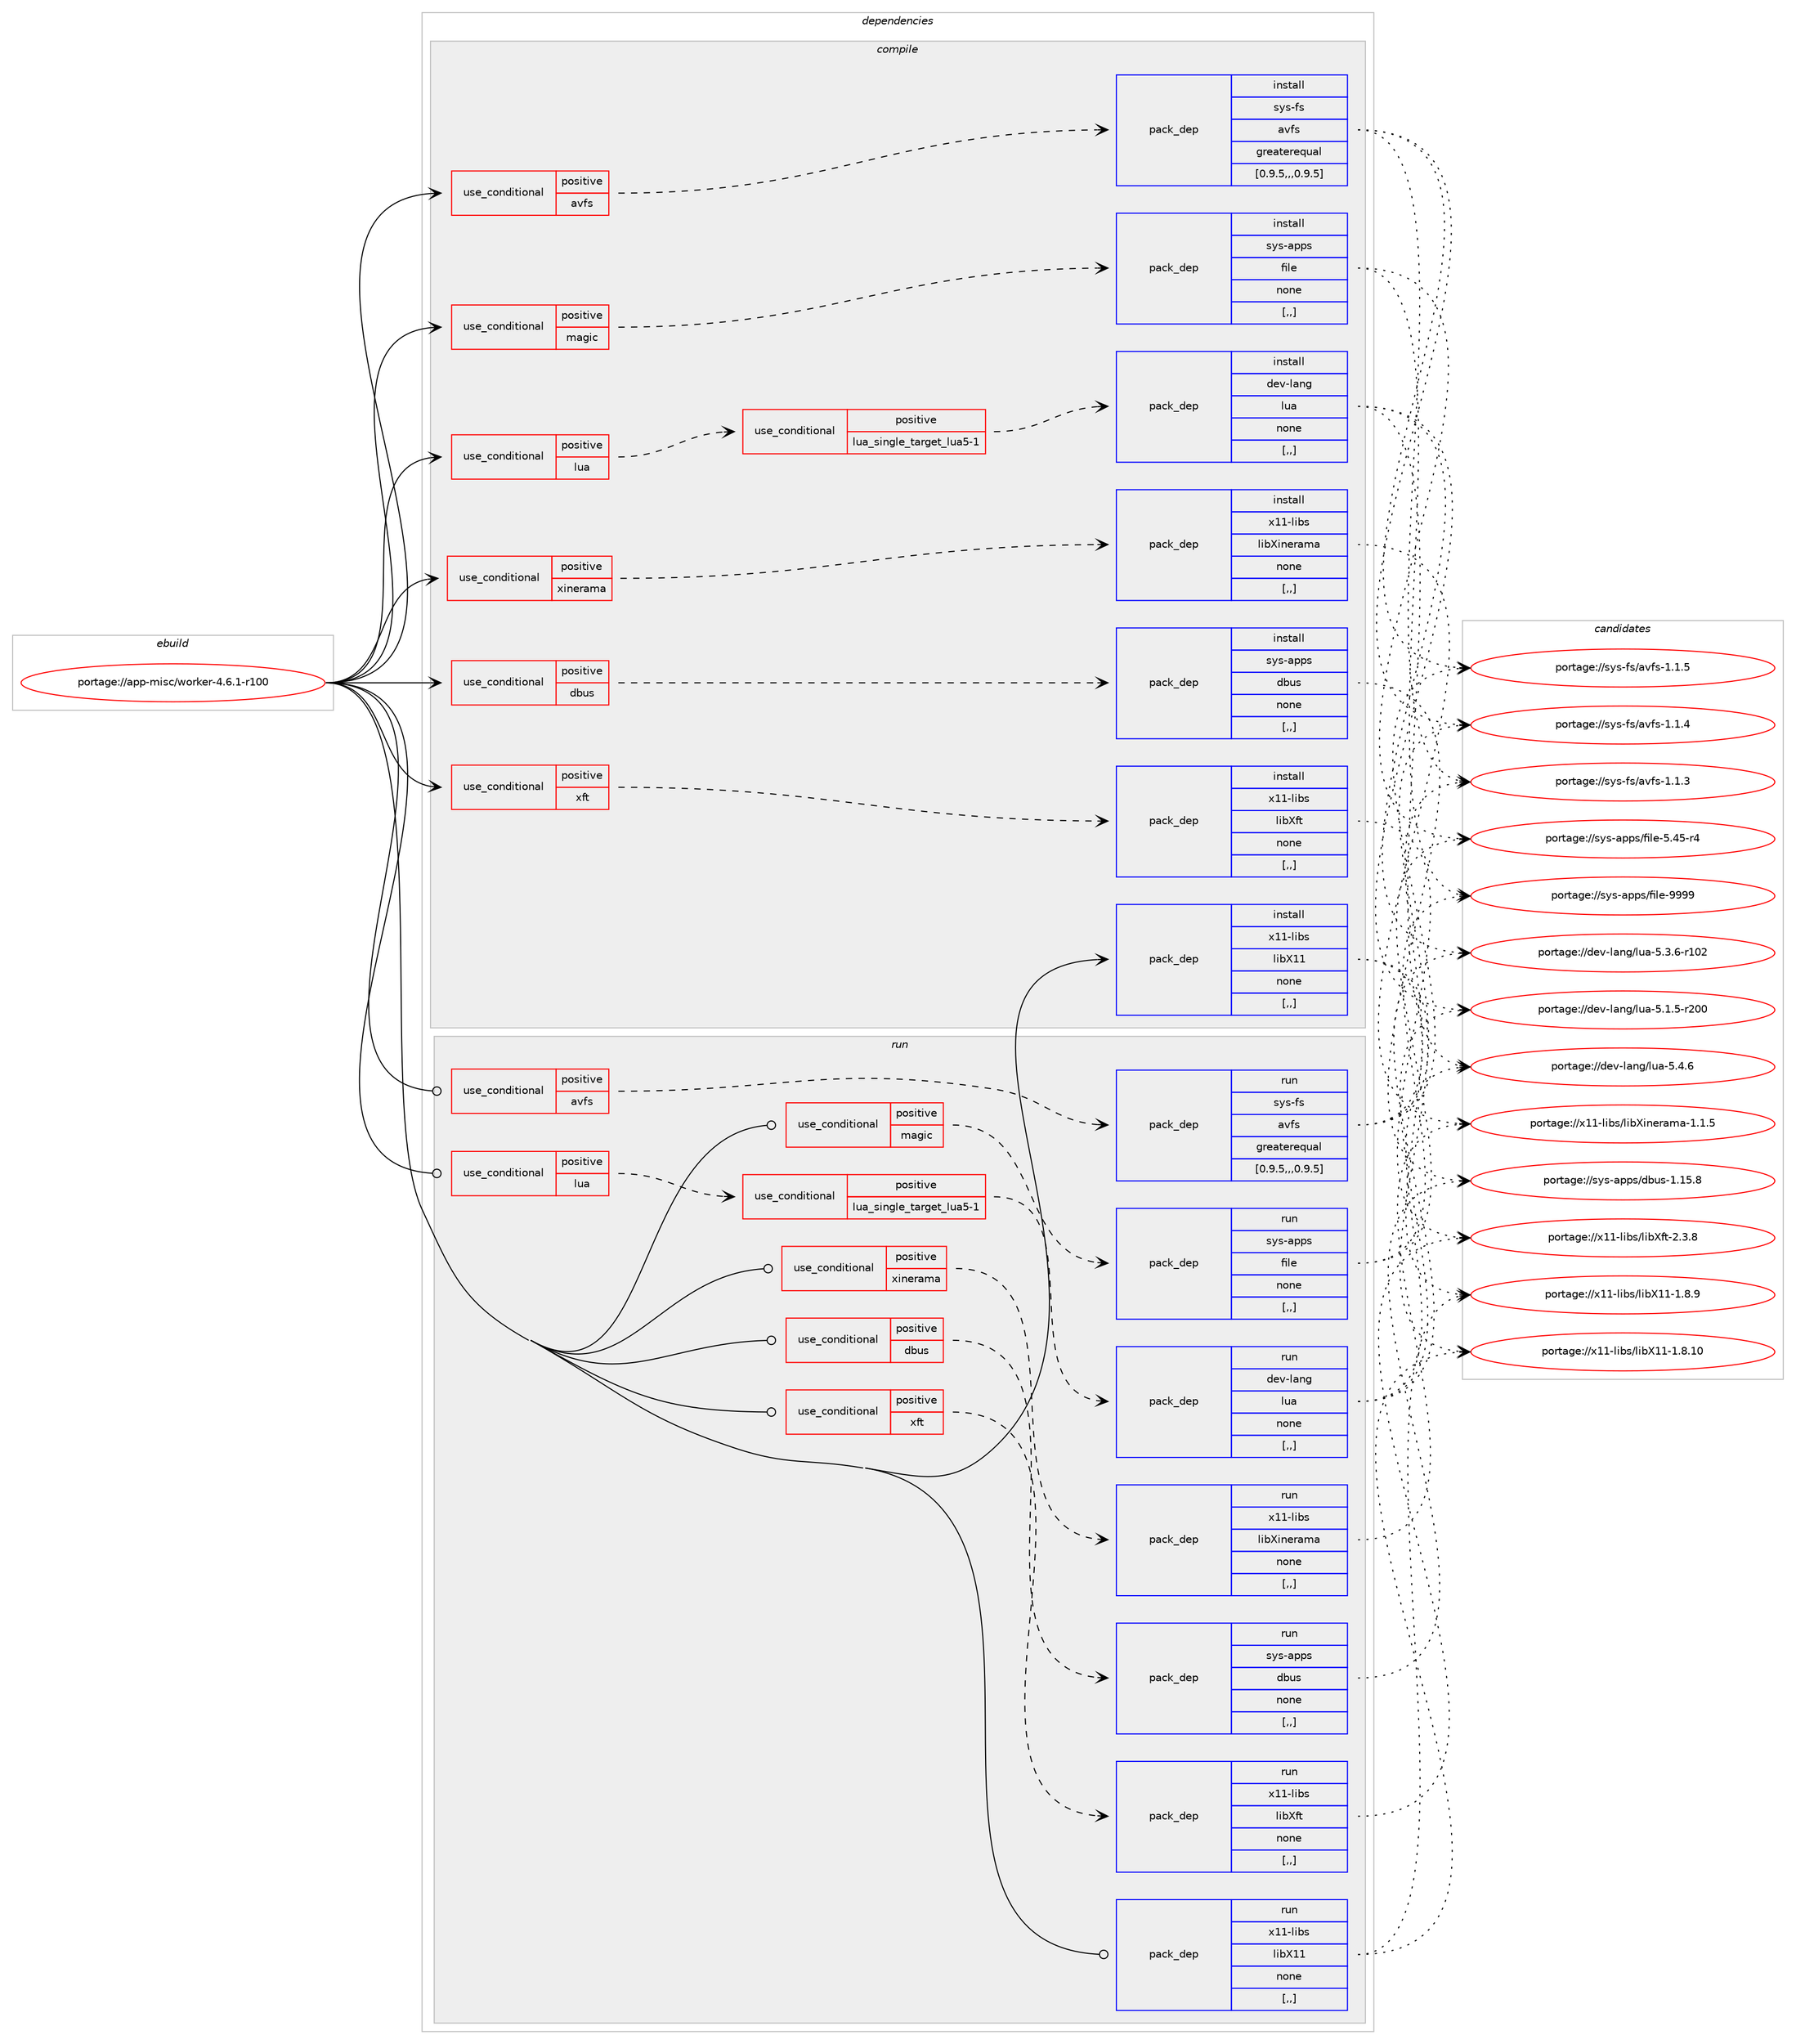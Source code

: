 digraph prolog {

# *************
# Graph options
# *************

newrank=true;
concentrate=true;
compound=true;
graph [rankdir=LR,fontname=Helvetica,fontsize=10,ranksep=1.5];#, ranksep=2.5, nodesep=0.2];
edge  [arrowhead=vee];
node  [fontname=Helvetica,fontsize=10];

# **********
# The ebuild
# **********

subgraph cluster_leftcol {
color=gray;
label=<<i>ebuild</i>>;
id [label="portage://app-misc/worker-4.6.1-r100", color=red, width=4, href="../app-misc/worker-4.6.1-r100.svg"];
}

# ****************
# The dependencies
# ****************

subgraph cluster_midcol {
color=gray;
label=<<i>dependencies</i>>;
subgraph cluster_compile {
fillcolor="#eeeeee";
style=filled;
label=<<i>compile</i>>;
subgraph cond142743 {
dependency538326 [label=<<TABLE BORDER="0" CELLBORDER="1" CELLSPACING="0" CELLPADDING="4"><TR><TD ROWSPAN="3" CELLPADDING="10">use_conditional</TD></TR><TR><TD>positive</TD></TR><TR><TD>avfs</TD></TR></TABLE>>, shape=none, color=red];
subgraph pack391574 {
dependency538327 [label=<<TABLE BORDER="0" CELLBORDER="1" CELLSPACING="0" CELLPADDING="4" WIDTH="220"><TR><TD ROWSPAN="6" CELLPADDING="30">pack_dep</TD></TR><TR><TD WIDTH="110">install</TD></TR><TR><TD>sys-fs</TD></TR><TR><TD>avfs</TD></TR><TR><TD>greaterequal</TD></TR><TR><TD>[0.9.5,,,0.9.5]</TD></TR></TABLE>>, shape=none, color=blue];
}
dependency538326:e -> dependency538327:w [weight=20,style="dashed",arrowhead="vee"];
}
id:e -> dependency538326:w [weight=20,style="solid",arrowhead="vee"];
subgraph cond142744 {
dependency538328 [label=<<TABLE BORDER="0" CELLBORDER="1" CELLSPACING="0" CELLPADDING="4"><TR><TD ROWSPAN="3" CELLPADDING="10">use_conditional</TD></TR><TR><TD>positive</TD></TR><TR><TD>dbus</TD></TR></TABLE>>, shape=none, color=red];
subgraph pack391575 {
dependency538329 [label=<<TABLE BORDER="0" CELLBORDER="1" CELLSPACING="0" CELLPADDING="4" WIDTH="220"><TR><TD ROWSPAN="6" CELLPADDING="30">pack_dep</TD></TR><TR><TD WIDTH="110">install</TD></TR><TR><TD>sys-apps</TD></TR><TR><TD>dbus</TD></TR><TR><TD>none</TD></TR><TR><TD>[,,]</TD></TR></TABLE>>, shape=none, color=blue];
}
dependency538328:e -> dependency538329:w [weight=20,style="dashed",arrowhead="vee"];
}
id:e -> dependency538328:w [weight=20,style="solid",arrowhead="vee"];
subgraph cond142745 {
dependency538330 [label=<<TABLE BORDER="0" CELLBORDER="1" CELLSPACING="0" CELLPADDING="4"><TR><TD ROWSPAN="3" CELLPADDING="10">use_conditional</TD></TR><TR><TD>positive</TD></TR><TR><TD>lua</TD></TR></TABLE>>, shape=none, color=red];
subgraph cond142746 {
dependency538331 [label=<<TABLE BORDER="0" CELLBORDER="1" CELLSPACING="0" CELLPADDING="4"><TR><TD ROWSPAN="3" CELLPADDING="10">use_conditional</TD></TR><TR><TD>positive</TD></TR><TR><TD>lua_single_target_lua5-1</TD></TR></TABLE>>, shape=none, color=red];
subgraph pack391576 {
dependency538332 [label=<<TABLE BORDER="0" CELLBORDER="1" CELLSPACING="0" CELLPADDING="4" WIDTH="220"><TR><TD ROWSPAN="6" CELLPADDING="30">pack_dep</TD></TR><TR><TD WIDTH="110">install</TD></TR><TR><TD>dev-lang</TD></TR><TR><TD>lua</TD></TR><TR><TD>none</TD></TR><TR><TD>[,,]</TD></TR></TABLE>>, shape=none, color=blue];
}
dependency538331:e -> dependency538332:w [weight=20,style="dashed",arrowhead="vee"];
}
dependency538330:e -> dependency538331:w [weight=20,style="dashed",arrowhead="vee"];
}
id:e -> dependency538330:w [weight=20,style="solid",arrowhead="vee"];
subgraph cond142747 {
dependency538333 [label=<<TABLE BORDER="0" CELLBORDER="1" CELLSPACING="0" CELLPADDING="4"><TR><TD ROWSPAN="3" CELLPADDING="10">use_conditional</TD></TR><TR><TD>positive</TD></TR><TR><TD>magic</TD></TR></TABLE>>, shape=none, color=red];
subgraph pack391577 {
dependency538334 [label=<<TABLE BORDER="0" CELLBORDER="1" CELLSPACING="0" CELLPADDING="4" WIDTH="220"><TR><TD ROWSPAN="6" CELLPADDING="30">pack_dep</TD></TR><TR><TD WIDTH="110">install</TD></TR><TR><TD>sys-apps</TD></TR><TR><TD>file</TD></TR><TR><TD>none</TD></TR><TR><TD>[,,]</TD></TR></TABLE>>, shape=none, color=blue];
}
dependency538333:e -> dependency538334:w [weight=20,style="dashed",arrowhead="vee"];
}
id:e -> dependency538333:w [weight=20,style="solid",arrowhead="vee"];
subgraph cond142748 {
dependency538335 [label=<<TABLE BORDER="0" CELLBORDER="1" CELLSPACING="0" CELLPADDING="4"><TR><TD ROWSPAN="3" CELLPADDING="10">use_conditional</TD></TR><TR><TD>positive</TD></TR><TR><TD>xft</TD></TR></TABLE>>, shape=none, color=red];
subgraph pack391578 {
dependency538336 [label=<<TABLE BORDER="0" CELLBORDER="1" CELLSPACING="0" CELLPADDING="4" WIDTH="220"><TR><TD ROWSPAN="6" CELLPADDING="30">pack_dep</TD></TR><TR><TD WIDTH="110">install</TD></TR><TR><TD>x11-libs</TD></TR><TR><TD>libXft</TD></TR><TR><TD>none</TD></TR><TR><TD>[,,]</TD></TR></TABLE>>, shape=none, color=blue];
}
dependency538335:e -> dependency538336:w [weight=20,style="dashed",arrowhead="vee"];
}
id:e -> dependency538335:w [weight=20,style="solid",arrowhead="vee"];
subgraph cond142749 {
dependency538337 [label=<<TABLE BORDER="0" CELLBORDER="1" CELLSPACING="0" CELLPADDING="4"><TR><TD ROWSPAN="3" CELLPADDING="10">use_conditional</TD></TR><TR><TD>positive</TD></TR><TR><TD>xinerama</TD></TR></TABLE>>, shape=none, color=red];
subgraph pack391579 {
dependency538338 [label=<<TABLE BORDER="0" CELLBORDER="1" CELLSPACING="0" CELLPADDING="4" WIDTH="220"><TR><TD ROWSPAN="6" CELLPADDING="30">pack_dep</TD></TR><TR><TD WIDTH="110">install</TD></TR><TR><TD>x11-libs</TD></TR><TR><TD>libXinerama</TD></TR><TR><TD>none</TD></TR><TR><TD>[,,]</TD></TR></TABLE>>, shape=none, color=blue];
}
dependency538337:e -> dependency538338:w [weight=20,style="dashed",arrowhead="vee"];
}
id:e -> dependency538337:w [weight=20,style="solid",arrowhead="vee"];
subgraph pack391580 {
dependency538339 [label=<<TABLE BORDER="0" CELLBORDER="1" CELLSPACING="0" CELLPADDING="4" WIDTH="220"><TR><TD ROWSPAN="6" CELLPADDING="30">pack_dep</TD></TR><TR><TD WIDTH="110">install</TD></TR><TR><TD>x11-libs</TD></TR><TR><TD>libX11</TD></TR><TR><TD>none</TD></TR><TR><TD>[,,]</TD></TR></TABLE>>, shape=none, color=blue];
}
id:e -> dependency538339:w [weight=20,style="solid",arrowhead="vee"];
}
subgraph cluster_compileandrun {
fillcolor="#eeeeee";
style=filled;
label=<<i>compile and run</i>>;
}
subgraph cluster_run {
fillcolor="#eeeeee";
style=filled;
label=<<i>run</i>>;
subgraph cond142750 {
dependency538340 [label=<<TABLE BORDER="0" CELLBORDER="1" CELLSPACING="0" CELLPADDING="4"><TR><TD ROWSPAN="3" CELLPADDING="10">use_conditional</TD></TR><TR><TD>positive</TD></TR><TR><TD>avfs</TD></TR></TABLE>>, shape=none, color=red];
subgraph pack391581 {
dependency538341 [label=<<TABLE BORDER="0" CELLBORDER="1" CELLSPACING="0" CELLPADDING="4" WIDTH="220"><TR><TD ROWSPAN="6" CELLPADDING="30">pack_dep</TD></TR><TR><TD WIDTH="110">run</TD></TR><TR><TD>sys-fs</TD></TR><TR><TD>avfs</TD></TR><TR><TD>greaterequal</TD></TR><TR><TD>[0.9.5,,,0.9.5]</TD></TR></TABLE>>, shape=none, color=blue];
}
dependency538340:e -> dependency538341:w [weight=20,style="dashed",arrowhead="vee"];
}
id:e -> dependency538340:w [weight=20,style="solid",arrowhead="odot"];
subgraph cond142751 {
dependency538342 [label=<<TABLE BORDER="0" CELLBORDER="1" CELLSPACING="0" CELLPADDING="4"><TR><TD ROWSPAN="3" CELLPADDING="10">use_conditional</TD></TR><TR><TD>positive</TD></TR><TR><TD>dbus</TD></TR></TABLE>>, shape=none, color=red];
subgraph pack391582 {
dependency538343 [label=<<TABLE BORDER="0" CELLBORDER="1" CELLSPACING="0" CELLPADDING="4" WIDTH="220"><TR><TD ROWSPAN="6" CELLPADDING="30">pack_dep</TD></TR><TR><TD WIDTH="110">run</TD></TR><TR><TD>sys-apps</TD></TR><TR><TD>dbus</TD></TR><TR><TD>none</TD></TR><TR><TD>[,,]</TD></TR></TABLE>>, shape=none, color=blue];
}
dependency538342:e -> dependency538343:w [weight=20,style="dashed",arrowhead="vee"];
}
id:e -> dependency538342:w [weight=20,style="solid",arrowhead="odot"];
subgraph cond142752 {
dependency538344 [label=<<TABLE BORDER="0" CELLBORDER="1" CELLSPACING="0" CELLPADDING="4"><TR><TD ROWSPAN="3" CELLPADDING="10">use_conditional</TD></TR><TR><TD>positive</TD></TR><TR><TD>lua</TD></TR></TABLE>>, shape=none, color=red];
subgraph cond142753 {
dependency538345 [label=<<TABLE BORDER="0" CELLBORDER="1" CELLSPACING="0" CELLPADDING="4"><TR><TD ROWSPAN="3" CELLPADDING="10">use_conditional</TD></TR><TR><TD>positive</TD></TR><TR><TD>lua_single_target_lua5-1</TD></TR></TABLE>>, shape=none, color=red];
subgraph pack391583 {
dependency538346 [label=<<TABLE BORDER="0" CELLBORDER="1" CELLSPACING="0" CELLPADDING="4" WIDTH="220"><TR><TD ROWSPAN="6" CELLPADDING="30">pack_dep</TD></TR><TR><TD WIDTH="110">run</TD></TR><TR><TD>dev-lang</TD></TR><TR><TD>lua</TD></TR><TR><TD>none</TD></TR><TR><TD>[,,]</TD></TR></TABLE>>, shape=none, color=blue];
}
dependency538345:e -> dependency538346:w [weight=20,style="dashed",arrowhead="vee"];
}
dependency538344:e -> dependency538345:w [weight=20,style="dashed",arrowhead="vee"];
}
id:e -> dependency538344:w [weight=20,style="solid",arrowhead="odot"];
subgraph cond142754 {
dependency538347 [label=<<TABLE BORDER="0" CELLBORDER="1" CELLSPACING="0" CELLPADDING="4"><TR><TD ROWSPAN="3" CELLPADDING="10">use_conditional</TD></TR><TR><TD>positive</TD></TR><TR><TD>magic</TD></TR></TABLE>>, shape=none, color=red];
subgraph pack391584 {
dependency538348 [label=<<TABLE BORDER="0" CELLBORDER="1" CELLSPACING="0" CELLPADDING="4" WIDTH="220"><TR><TD ROWSPAN="6" CELLPADDING="30">pack_dep</TD></TR><TR><TD WIDTH="110">run</TD></TR><TR><TD>sys-apps</TD></TR><TR><TD>file</TD></TR><TR><TD>none</TD></TR><TR><TD>[,,]</TD></TR></TABLE>>, shape=none, color=blue];
}
dependency538347:e -> dependency538348:w [weight=20,style="dashed",arrowhead="vee"];
}
id:e -> dependency538347:w [weight=20,style="solid",arrowhead="odot"];
subgraph cond142755 {
dependency538349 [label=<<TABLE BORDER="0" CELLBORDER="1" CELLSPACING="0" CELLPADDING="4"><TR><TD ROWSPAN="3" CELLPADDING="10">use_conditional</TD></TR><TR><TD>positive</TD></TR><TR><TD>xft</TD></TR></TABLE>>, shape=none, color=red];
subgraph pack391585 {
dependency538350 [label=<<TABLE BORDER="0" CELLBORDER="1" CELLSPACING="0" CELLPADDING="4" WIDTH="220"><TR><TD ROWSPAN="6" CELLPADDING="30">pack_dep</TD></TR><TR><TD WIDTH="110">run</TD></TR><TR><TD>x11-libs</TD></TR><TR><TD>libXft</TD></TR><TR><TD>none</TD></TR><TR><TD>[,,]</TD></TR></TABLE>>, shape=none, color=blue];
}
dependency538349:e -> dependency538350:w [weight=20,style="dashed",arrowhead="vee"];
}
id:e -> dependency538349:w [weight=20,style="solid",arrowhead="odot"];
subgraph cond142756 {
dependency538351 [label=<<TABLE BORDER="0" CELLBORDER="1" CELLSPACING="0" CELLPADDING="4"><TR><TD ROWSPAN="3" CELLPADDING="10">use_conditional</TD></TR><TR><TD>positive</TD></TR><TR><TD>xinerama</TD></TR></TABLE>>, shape=none, color=red];
subgraph pack391586 {
dependency538352 [label=<<TABLE BORDER="0" CELLBORDER="1" CELLSPACING="0" CELLPADDING="4" WIDTH="220"><TR><TD ROWSPAN="6" CELLPADDING="30">pack_dep</TD></TR><TR><TD WIDTH="110">run</TD></TR><TR><TD>x11-libs</TD></TR><TR><TD>libXinerama</TD></TR><TR><TD>none</TD></TR><TR><TD>[,,]</TD></TR></TABLE>>, shape=none, color=blue];
}
dependency538351:e -> dependency538352:w [weight=20,style="dashed",arrowhead="vee"];
}
id:e -> dependency538351:w [weight=20,style="solid",arrowhead="odot"];
subgraph pack391587 {
dependency538353 [label=<<TABLE BORDER="0" CELLBORDER="1" CELLSPACING="0" CELLPADDING="4" WIDTH="220"><TR><TD ROWSPAN="6" CELLPADDING="30">pack_dep</TD></TR><TR><TD WIDTH="110">run</TD></TR><TR><TD>x11-libs</TD></TR><TR><TD>libX11</TD></TR><TR><TD>none</TD></TR><TR><TD>[,,]</TD></TR></TABLE>>, shape=none, color=blue];
}
id:e -> dependency538353:w [weight=20,style="solid",arrowhead="odot"];
}
}

# **************
# The candidates
# **************

subgraph cluster_choices {
rank=same;
color=gray;
label=<<i>candidates</i>>;

subgraph choice391574 {
color=black;
nodesep=1;
choice115121115451021154797118102115454946494653 [label="portage://sys-fs/avfs-1.1.5", color=red, width=4,href="../sys-fs/avfs-1.1.5.svg"];
choice115121115451021154797118102115454946494652 [label="portage://sys-fs/avfs-1.1.4", color=red, width=4,href="../sys-fs/avfs-1.1.4.svg"];
choice115121115451021154797118102115454946494651 [label="portage://sys-fs/avfs-1.1.3", color=red, width=4,href="../sys-fs/avfs-1.1.3.svg"];
dependency538327:e -> choice115121115451021154797118102115454946494653:w [style=dotted,weight="100"];
dependency538327:e -> choice115121115451021154797118102115454946494652:w [style=dotted,weight="100"];
dependency538327:e -> choice115121115451021154797118102115454946494651:w [style=dotted,weight="100"];
}
subgraph choice391575 {
color=black;
nodesep=1;
choice1151211154597112112115471009811711545494649534656 [label="portage://sys-apps/dbus-1.15.8", color=red, width=4,href="../sys-apps/dbus-1.15.8.svg"];
dependency538329:e -> choice1151211154597112112115471009811711545494649534656:w [style=dotted,weight="100"];
}
subgraph choice391576 {
color=black;
nodesep=1;
choice10010111845108971101034710811797455346524654 [label="portage://dev-lang/lua-5.4.6", color=red, width=4,href="../dev-lang/lua-5.4.6.svg"];
choice1001011184510897110103471081179745534651465445114494850 [label="portage://dev-lang/lua-5.3.6-r102", color=red, width=4,href="../dev-lang/lua-5.3.6-r102.svg"];
choice1001011184510897110103471081179745534649465345114504848 [label="portage://dev-lang/lua-5.1.5-r200", color=red, width=4,href="../dev-lang/lua-5.1.5-r200.svg"];
dependency538332:e -> choice10010111845108971101034710811797455346524654:w [style=dotted,weight="100"];
dependency538332:e -> choice1001011184510897110103471081179745534651465445114494850:w [style=dotted,weight="100"];
dependency538332:e -> choice1001011184510897110103471081179745534649465345114504848:w [style=dotted,weight="100"];
}
subgraph choice391577 {
color=black;
nodesep=1;
choice1151211154597112112115471021051081014557575757 [label="portage://sys-apps/file-9999", color=red, width=4,href="../sys-apps/file-9999.svg"];
choice11512111545971121121154710210510810145534652534511452 [label="portage://sys-apps/file-5.45-r4", color=red, width=4,href="../sys-apps/file-5.45-r4.svg"];
dependency538334:e -> choice1151211154597112112115471021051081014557575757:w [style=dotted,weight="100"];
dependency538334:e -> choice11512111545971121121154710210510810145534652534511452:w [style=dotted,weight="100"];
}
subgraph choice391578 {
color=black;
nodesep=1;
choice12049494510810598115471081059888102116455046514656 [label="portage://x11-libs/libXft-2.3.8", color=red, width=4,href="../x11-libs/libXft-2.3.8.svg"];
dependency538336:e -> choice12049494510810598115471081059888102116455046514656:w [style=dotted,weight="100"];
}
subgraph choice391579 {
color=black;
nodesep=1;
choice120494945108105981154710810598881051101011149710997454946494653 [label="portage://x11-libs/libXinerama-1.1.5", color=red, width=4,href="../x11-libs/libXinerama-1.1.5.svg"];
dependency538338:e -> choice120494945108105981154710810598881051101011149710997454946494653:w [style=dotted,weight="100"];
}
subgraph choice391580 {
color=black;
nodesep=1;
choice12049494510810598115471081059888494945494656464948 [label="portage://x11-libs/libX11-1.8.10", color=red, width=4,href="../x11-libs/libX11-1.8.10.svg"];
choice120494945108105981154710810598884949454946564657 [label="portage://x11-libs/libX11-1.8.9", color=red, width=4,href="../x11-libs/libX11-1.8.9.svg"];
dependency538339:e -> choice12049494510810598115471081059888494945494656464948:w [style=dotted,weight="100"];
dependency538339:e -> choice120494945108105981154710810598884949454946564657:w [style=dotted,weight="100"];
}
subgraph choice391581 {
color=black;
nodesep=1;
choice115121115451021154797118102115454946494653 [label="portage://sys-fs/avfs-1.1.5", color=red, width=4,href="../sys-fs/avfs-1.1.5.svg"];
choice115121115451021154797118102115454946494652 [label="portage://sys-fs/avfs-1.1.4", color=red, width=4,href="../sys-fs/avfs-1.1.4.svg"];
choice115121115451021154797118102115454946494651 [label="portage://sys-fs/avfs-1.1.3", color=red, width=4,href="../sys-fs/avfs-1.1.3.svg"];
dependency538341:e -> choice115121115451021154797118102115454946494653:w [style=dotted,weight="100"];
dependency538341:e -> choice115121115451021154797118102115454946494652:w [style=dotted,weight="100"];
dependency538341:e -> choice115121115451021154797118102115454946494651:w [style=dotted,weight="100"];
}
subgraph choice391582 {
color=black;
nodesep=1;
choice1151211154597112112115471009811711545494649534656 [label="portage://sys-apps/dbus-1.15.8", color=red, width=4,href="../sys-apps/dbus-1.15.8.svg"];
dependency538343:e -> choice1151211154597112112115471009811711545494649534656:w [style=dotted,weight="100"];
}
subgraph choice391583 {
color=black;
nodesep=1;
choice10010111845108971101034710811797455346524654 [label="portage://dev-lang/lua-5.4.6", color=red, width=4,href="../dev-lang/lua-5.4.6.svg"];
choice1001011184510897110103471081179745534651465445114494850 [label="portage://dev-lang/lua-5.3.6-r102", color=red, width=4,href="../dev-lang/lua-5.3.6-r102.svg"];
choice1001011184510897110103471081179745534649465345114504848 [label="portage://dev-lang/lua-5.1.5-r200", color=red, width=4,href="../dev-lang/lua-5.1.5-r200.svg"];
dependency538346:e -> choice10010111845108971101034710811797455346524654:w [style=dotted,weight="100"];
dependency538346:e -> choice1001011184510897110103471081179745534651465445114494850:w [style=dotted,weight="100"];
dependency538346:e -> choice1001011184510897110103471081179745534649465345114504848:w [style=dotted,weight="100"];
}
subgraph choice391584 {
color=black;
nodesep=1;
choice1151211154597112112115471021051081014557575757 [label="portage://sys-apps/file-9999", color=red, width=4,href="../sys-apps/file-9999.svg"];
choice11512111545971121121154710210510810145534652534511452 [label="portage://sys-apps/file-5.45-r4", color=red, width=4,href="../sys-apps/file-5.45-r4.svg"];
dependency538348:e -> choice1151211154597112112115471021051081014557575757:w [style=dotted,weight="100"];
dependency538348:e -> choice11512111545971121121154710210510810145534652534511452:w [style=dotted,weight="100"];
}
subgraph choice391585 {
color=black;
nodesep=1;
choice12049494510810598115471081059888102116455046514656 [label="portage://x11-libs/libXft-2.3.8", color=red, width=4,href="../x11-libs/libXft-2.3.8.svg"];
dependency538350:e -> choice12049494510810598115471081059888102116455046514656:w [style=dotted,weight="100"];
}
subgraph choice391586 {
color=black;
nodesep=1;
choice120494945108105981154710810598881051101011149710997454946494653 [label="portage://x11-libs/libXinerama-1.1.5", color=red, width=4,href="../x11-libs/libXinerama-1.1.5.svg"];
dependency538352:e -> choice120494945108105981154710810598881051101011149710997454946494653:w [style=dotted,weight="100"];
}
subgraph choice391587 {
color=black;
nodesep=1;
choice12049494510810598115471081059888494945494656464948 [label="portage://x11-libs/libX11-1.8.10", color=red, width=4,href="../x11-libs/libX11-1.8.10.svg"];
choice120494945108105981154710810598884949454946564657 [label="portage://x11-libs/libX11-1.8.9", color=red, width=4,href="../x11-libs/libX11-1.8.9.svg"];
dependency538353:e -> choice12049494510810598115471081059888494945494656464948:w [style=dotted,weight="100"];
dependency538353:e -> choice120494945108105981154710810598884949454946564657:w [style=dotted,weight="100"];
}
}

}
